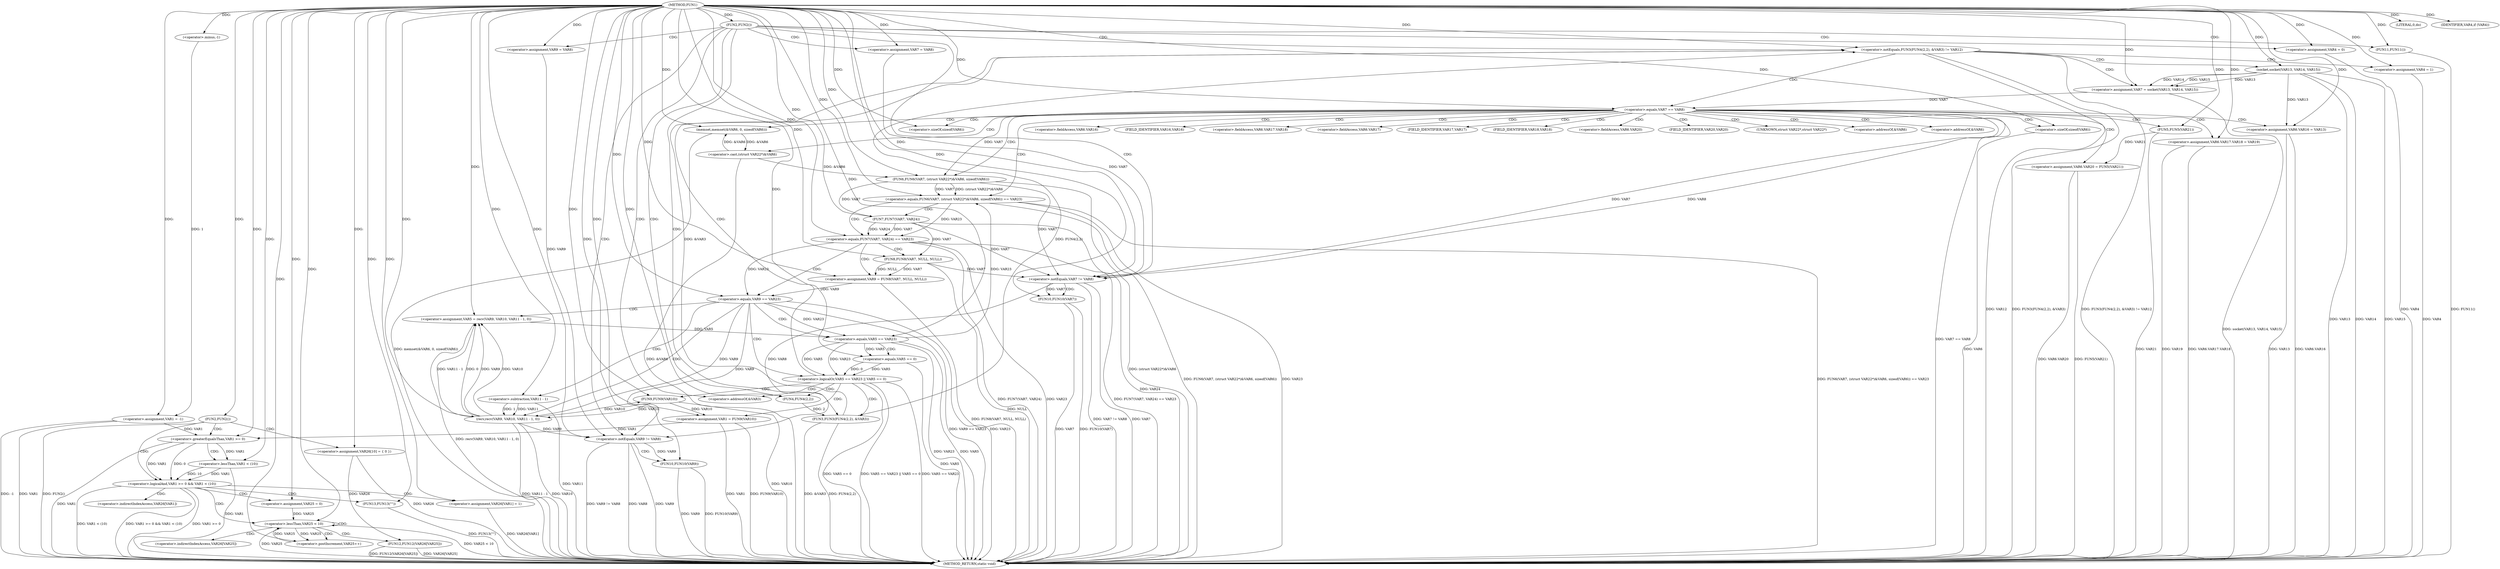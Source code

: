 digraph FUN1 {  
"1000100" [label = "(METHOD,FUN1)" ]
"1000294" [label = "(METHOD_RETURN,static void)" ]
"1000103" [label = "(<operator>.assignment,VAR1 = -1)" ]
"1000105" [label = "(<operator>.minus,-1)" ]
"1000108" [label = "(FUN2,FUN2())" ]
"1000113" [label = "(<operator>.assignment,VAR4 = 0)" ]
"1000119" [label = "(<operator>.assignment,VAR7 = VAR8)" ]
"1000123" [label = "(<operator>.assignment,VAR9 = VAR8)" ]
"1000130" [label = "(<operator>.notEquals,FUN3(FUN4(2,2), &VAR3) != VAR12)" ]
"1000131" [label = "(FUN3,FUN3(FUN4(2,2), &VAR3))" ]
"1000132" [label = "(FUN4,FUN4(2,2))" ]
"1000140" [label = "(<operator>.assignment,VAR4 = 1)" ]
"1000143" [label = "(<operator>.assignment,VAR7 = socket(VAR13, VAR14, VAR15))" ]
"1000145" [label = "(socket,socket(VAR13, VAR14, VAR15))" ]
"1000150" [label = "(<operator>.equals,VAR7 == VAR8)" ]
"1000155" [label = "(memset,memset(&VAR6, 0, sizeof(VAR6)))" ]
"1000159" [label = "(<operator>.sizeOf,sizeof(VAR6))" ]
"1000161" [label = "(<operator>.assignment,VAR6.VAR16 = VAR13)" ]
"1000166" [label = "(<operator>.assignment,VAR6.VAR17.VAR18 = VAR19)" ]
"1000173" [label = "(<operator>.assignment,VAR6.VAR20 = FUN5(VAR21))" ]
"1000177" [label = "(FUN5,FUN5(VAR21))" ]
"1000180" [label = "(<operator>.equals,FUN6(VAR7, (struct VAR22*)&VAR6, sizeof(VAR6)) == VAR23)" ]
"1000181" [label = "(FUN6,FUN6(VAR7, (struct VAR22*)&VAR6, sizeof(VAR6)))" ]
"1000183" [label = "(<operator>.cast,(struct VAR22*)&VAR6)" ]
"1000187" [label = "(<operator>.sizeOf,sizeof(VAR6))" ]
"1000193" [label = "(<operator>.equals,FUN7(VAR7, VAR24) == VAR23)" ]
"1000194" [label = "(FUN7,FUN7(VAR7, VAR24))" ]
"1000200" [label = "(<operator>.assignment,VAR9 = FUN8(VAR7, NULL, NULL))" ]
"1000202" [label = "(FUN8,FUN8(VAR7, NULL, NULL))" ]
"1000207" [label = "(<operator>.equals,VAR9 == VAR23)" ]
"1000212" [label = "(<operator>.assignment,VAR5 = recv(VAR9, VAR10, VAR11 - 1, 0))" ]
"1000214" [label = "(recv,recv(VAR9, VAR10, VAR11 - 1, 0))" ]
"1000217" [label = "(<operator>.subtraction,VAR11 - 1)" ]
"1000222" [label = "(<operator>.logicalOr,VAR5 == VAR23 || VAR5 == 0)" ]
"1000223" [label = "(<operator>.equals,VAR5 == VAR23)" ]
"1000226" [label = "(<operator>.equals,VAR5 == 0)" ]
"1000231" [label = "(<operator>.assignment,VAR1 = FUN9(VAR10))" ]
"1000233" [label = "(FUN9,FUN9(VAR10))" ]
"1000235" [label = "(LITERAL,0,do)" ]
"1000237" [label = "(<operator>.notEquals,VAR7 != VAR8)" ]
"1000241" [label = "(FUN10,FUN10(VAR7))" ]
"1000244" [label = "(<operator>.notEquals,VAR9 != VAR8)" ]
"1000248" [label = "(FUN10,FUN10(VAR9))" ]
"1000251" [label = "(IDENTIFIER,VAR4,if (VAR4))" ]
"1000253" [label = "(FUN11,FUN11())" ]
"1000255" [label = "(FUN2,FUN2())" ]
"1000260" [label = "(<operator>.assignment,VAR26[10] = { 0 })" ]
"1000263" [label = "(<operator>.logicalAnd,VAR1 >= 0 && VAR1 < (10))" ]
"1000264" [label = "(<operator>.greaterEqualsThan,VAR1 >= 0)" ]
"1000267" [label = "(<operator>.lessThan,VAR1 < (10))" ]
"1000271" [label = "(<operator>.assignment,VAR26[VAR1] = 1)" ]
"1000277" [label = "(<operator>.assignment,VAR25 = 0)" ]
"1000280" [label = "(<operator>.lessThan,VAR25 < 10)" ]
"1000283" [label = "(<operator>.postIncrement,VAR25++)" ]
"1000286" [label = "(FUN12,FUN12(VAR26[VAR25]))" ]
"1000292" [label = "(FUN13,FUN13(\"\"))" ]
"1000135" [label = "(<operator>.addressOf,&VAR3)" ]
"1000156" [label = "(<operator>.addressOf,&VAR6)" ]
"1000162" [label = "(<operator>.fieldAccess,VAR6.VAR16)" ]
"1000164" [label = "(FIELD_IDENTIFIER,VAR16,VAR16)" ]
"1000167" [label = "(<operator>.fieldAccess,VAR6.VAR17.VAR18)" ]
"1000168" [label = "(<operator>.fieldAccess,VAR6.VAR17)" ]
"1000170" [label = "(FIELD_IDENTIFIER,VAR17,VAR17)" ]
"1000171" [label = "(FIELD_IDENTIFIER,VAR18,VAR18)" ]
"1000174" [label = "(<operator>.fieldAccess,VAR6.VAR20)" ]
"1000176" [label = "(FIELD_IDENTIFIER,VAR20,VAR20)" ]
"1000184" [label = "(UNKNOWN,struct VAR22*,struct VAR22*)" ]
"1000185" [label = "(<operator>.addressOf,&VAR6)" ]
"1000272" [label = "(<operator>.indirectIndexAccess,VAR26[VAR1])" ]
"1000287" [label = "(<operator>.indirectIndexAccess,VAR26[VAR25])" ]
  "1000183" -> "1000294"  [ label = "DDG: &VAR6"] 
  "1000231" -> "1000294"  [ label = "DDG: FUN9(VAR10)"] 
  "1000180" -> "1000294"  [ label = "DDG: FUN6(VAR7, (struct VAR22*)&VAR6, sizeof(VAR6))"] 
  "1000207" -> "1000294"  [ label = "DDG: VAR9 == VAR23"] 
  "1000248" -> "1000294"  [ label = "DDG: FUN10(VAR9)"] 
  "1000187" -> "1000294"  [ label = "DDG: VAR6"] 
  "1000177" -> "1000294"  [ label = "DDG: VAR21"] 
  "1000130" -> "1000294"  [ label = "DDG: FUN3(FUN4(2,2), &VAR3) != VAR12"] 
  "1000286" -> "1000294"  [ label = "DDG: FUN12(VAR26[VAR25])"] 
  "1000166" -> "1000294"  [ label = "DDG: VAR19"] 
  "1000223" -> "1000294"  [ label = "DDG: VAR23"] 
  "1000193" -> "1000294"  [ label = "DDG: FUN7(VAR7, VAR24)"] 
  "1000226" -> "1000294"  [ label = "DDG: VAR5"] 
  "1000292" -> "1000294"  [ label = "DDG: FUN13(\"\")"] 
  "1000222" -> "1000294"  [ label = "DDG: VAR5 == VAR23"] 
  "1000237" -> "1000294"  [ label = "DDG: VAR7 != VAR8"] 
  "1000207" -> "1000294"  [ label = "DDG: VAR23"] 
  "1000253" -> "1000294"  [ label = "DDG: FUN11()"] 
  "1000280" -> "1000294"  [ label = "DDG: VAR25 < 10"] 
  "1000214" -> "1000294"  [ label = "DDG: VAR10"] 
  "1000286" -> "1000294"  [ label = "DDG: VAR26[VAR25]"] 
  "1000255" -> "1000294"  [ label = "DDG: FUN2()"] 
  "1000103" -> "1000294"  [ label = "DDG: VAR1"] 
  "1000103" -> "1000294"  [ label = "DDG: -1"] 
  "1000222" -> "1000294"  [ label = "DDG: VAR5 == 0"] 
  "1000214" -> "1000294"  [ label = "DDG: VAR11 - 1"] 
  "1000212" -> "1000294"  [ label = "DDG: recv(VAR9, VAR10, VAR11 - 1, 0)"] 
  "1000180" -> "1000294"  [ label = "DDG: VAR23"] 
  "1000237" -> "1000294"  [ label = "DDG: VAR7"] 
  "1000113" -> "1000294"  [ label = "DDG: VAR4"] 
  "1000131" -> "1000294"  [ label = "DDG: FUN4(2,2)"] 
  "1000140" -> "1000294"  [ label = "DDG: VAR4"] 
  "1000264" -> "1000294"  [ label = "DDG: VAR1"] 
  "1000267" -> "1000294"  [ label = "DDG: VAR1"] 
  "1000155" -> "1000294"  [ label = "DDG: memset(&VAR6, 0, sizeof(VAR6))"] 
  "1000166" -> "1000294"  [ label = "DDG: VAR6.VAR17.VAR18"] 
  "1000263" -> "1000294"  [ label = "DDG: VAR1 < (10)"] 
  "1000263" -> "1000294"  [ label = "DDG: VAR1 >= 0 && VAR1 < (10)"] 
  "1000180" -> "1000294"  [ label = "DDG: FUN6(VAR7, (struct VAR22*)&VAR6, sizeof(VAR6)) == VAR23"] 
  "1000263" -> "1000294"  [ label = "DDG: VAR1 >= 0"] 
  "1000217" -> "1000294"  [ label = "DDG: VAR11"] 
  "1000222" -> "1000294"  [ label = "DDG: VAR5 == VAR23 || VAR5 == 0"] 
  "1000145" -> "1000294"  [ label = "DDG: VAR15"] 
  "1000193" -> "1000294"  [ label = "DDG: VAR23"] 
  "1000231" -> "1000294"  [ label = "DDG: VAR1"] 
  "1000131" -> "1000294"  [ label = "DDG: &VAR3"] 
  "1000193" -> "1000294"  [ label = "DDG: FUN7(VAR7, VAR24) == VAR23"] 
  "1000280" -> "1000294"  [ label = "DDG: VAR25"] 
  "1000233" -> "1000294"  [ label = "DDG: VAR10"] 
  "1000241" -> "1000294"  [ label = "DDG: VAR7"] 
  "1000143" -> "1000294"  [ label = "DDG: socket(VAR13, VAR14, VAR15)"] 
  "1000173" -> "1000294"  [ label = "DDG: FUN5(VAR21)"] 
  "1000244" -> "1000294"  [ label = "DDG: VAR9 != VAR8"] 
  "1000150" -> "1000294"  [ label = "DDG: VAR7 == VAR8"] 
  "1000260" -> "1000294"  [ label = "DDG: VAR26"] 
  "1000271" -> "1000294"  [ label = "DDG: VAR26[VAR1]"] 
  "1000202" -> "1000294"  [ label = "DDG: NULL"] 
  "1000244" -> "1000294"  [ label = "DDG: VAR9"] 
  "1000194" -> "1000294"  [ label = "DDG: VAR24"] 
  "1000161" -> "1000294"  [ label = "DDG: VAR6.VAR16"] 
  "1000244" -> "1000294"  [ label = "DDG: VAR8"] 
  "1000145" -> "1000294"  [ label = "DDG: VAR13"] 
  "1000241" -> "1000294"  [ label = "DDG: FUN10(VAR7)"] 
  "1000145" -> "1000294"  [ label = "DDG: VAR14"] 
  "1000181" -> "1000294"  [ label = "DDG: (struct VAR22*)&VAR6"] 
  "1000173" -> "1000294"  [ label = "DDG: VAR6.VAR20"] 
  "1000130" -> "1000294"  [ label = "DDG: VAR12"] 
  "1000248" -> "1000294"  [ label = "DDG: VAR9"] 
  "1000223" -> "1000294"  [ label = "DDG: VAR5"] 
  "1000161" -> "1000294"  [ label = "DDG: VAR13"] 
  "1000130" -> "1000294"  [ label = "DDG: FUN3(FUN4(2,2), &VAR3)"] 
  "1000200" -> "1000294"  [ label = "DDG: FUN8(VAR7, NULL, NULL)"] 
  "1000105" -> "1000103"  [ label = "DDG: 1"] 
  "1000100" -> "1000103"  [ label = "DDG: "] 
  "1000100" -> "1000105"  [ label = "DDG: "] 
  "1000100" -> "1000108"  [ label = "DDG: "] 
  "1000100" -> "1000113"  [ label = "DDG: "] 
  "1000100" -> "1000119"  [ label = "DDG: "] 
  "1000100" -> "1000123"  [ label = "DDG: "] 
  "1000131" -> "1000130"  [ label = "DDG: FUN4(2,2)"] 
  "1000131" -> "1000130"  [ label = "DDG: &VAR3"] 
  "1000132" -> "1000131"  [ label = "DDG: 2"] 
  "1000100" -> "1000132"  [ label = "DDG: "] 
  "1000100" -> "1000130"  [ label = "DDG: "] 
  "1000100" -> "1000140"  [ label = "DDG: "] 
  "1000145" -> "1000143"  [ label = "DDG: VAR13"] 
  "1000145" -> "1000143"  [ label = "DDG: VAR14"] 
  "1000145" -> "1000143"  [ label = "DDG: VAR15"] 
  "1000100" -> "1000143"  [ label = "DDG: "] 
  "1000100" -> "1000145"  [ label = "DDG: "] 
  "1000143" -> "1000150"  [ label = "DDG: VAR7"] 
  "1000100" -> "1000150"  [ label = "DDG: "] 
  "1000183" -> "1000155"  [ label = "DDG: &VAR6"] 
  "1000100" -> "1000155"  [ label = "DDG: "] 
  "1000100" -> "1000159"  [ label = "DDG: "] 
  "1000145" -> "1000161"  [ label = "DDG: VAR13"] 
  "1000100" -> "1000161"  [ label = "DDG: "] 
  "1000100" -> "1000166"  [ label = "DDG: "] 
  "1000177" -> "1000173"  [ label = "DDG: VAR21"] 
  "1000100" -> "1000177"  [ label = "DDG: "] 
  "1000181" -> "1000180"  [ label = "DDG: VAR7"] 
  "1000181" -> "1000180"  [ label = "DDG: (struct VAR22*)&VAR6"] 
  "1000150" -> "1000181"  [ label = "DDG: VAR7"] 
  "1000100" -> "1000181"  [ label = "DDG: "] 
  "1000183" -> "1000181"  [ label = "DDG: &VAR6"] 
  "1000155" -> "1000183"  [ label = "DDG: &VAR6"] 
  "1000100" -> "1000187"  [ label = "DDG: "] 
  "1000223" -> "1000180"  [ label = "DDG: VAR23"] 
  "1000100" -> "1000180"  [ label = "DDG: "] 
  "1000194" -> "1000193"  [ label = "DDG: VAR7"] 
  "1000194" -> "1000193"  [ label = "DDG: VAR24"] 
  "1000181" -> "1000194"  [ label = "DDG: VAR7"] 
  "1000100" -> "1000194"  [ label = "DDG: "] 
  "1000180" -> "1000193"  [ label = "DDG: VAR23"] 
  "1000100" -> "1000193"  [ label = "DDG: "] 
  "1000202" -> "1000200"  [ label = "DDG: VAR7"] 
  "1000202" -> "1000200"  [ label = "DDG: NULL"] 
  "1000100" -> "1000200"  [ label = "DDG: "] 
  "1000194" -> "1000202"  [ label = "DDG: VAR7"] 
  "1000100" -> "1000202"  [ label = "DDG: "] 
  "1000200" -> "1000207"  [ label = "DDG: VAR9"] 
  "1000100" -> "1000207"  [ label = "DDG: "] 
  "1000193" -> "1000207"  [ label = "DDG: VAR23"] 
  "1000214" -> "1000212"  [ label = "DDG: VAR9"] 
  "1000214" -> "1000212"  [ label = "DDG: VAR10"] 
  "1000214" -> "1000212"  [ label = "DDG: VAR11 - 1"] 
  "1000214" -> "1000212"  [ label = "DDG: 0"] 
  "1000100" -> "1000212"  [ label = "DDG: "] 
  "1000207" -> "1000214"  [ label = "DDG: VAR9"] 
  "1000100" -> "1000214"  [ label = "DDG: "] 
  "1000233" -> "1000214"  [ label = "DDG: VAR10"] 
  "1000217" -> "1000214"  [ label = "DDG: VAR11"] 
  "1000217" -> "1000214"  [ label = "DDG: 1"] 
  "1000100" -> "1000217"  [ label = "DDG: "] 
  "1000223" -> "1000222"  [ label = "DDG: VAR5"] 
  "1000223" -> "1000222"  [ label = "DDG: VAR23"] 
  "1000212" -> "1000223"  [ label = "DDG: VAR5"] 
  "1000100" -> "1000223"  [ label = "DDG: "] 
  "1000207" -> "1000223"  [ label = "DDG: VAR23"] 
  "1000226" -> "1000222"  [ label = "DDG: VAR5"] 
  "1000226" -> "1000222"  [ label = "DDG: 0"] 
  "1000223" -> "1000226"  [ label = "DDG: VAR5"] 
  "1000100" -> "1000226"  [ label = "DDG: "] 
  "1000233" -> "1000231"  [ label = "DDG: VAR10"] 
  "1000100" -> "1000231"  [ label = "DDG: "] 
  "1000214" -> "1000233"  [ label = "DDG: VAR10"] 
  "1000100" -> "1000233"  [ label = "DDG: "] 
  "1000100" -> "1000235"  [ label = "DDG: "] 
  "1000181" -> "1000237"  [ label = "DDG: VAR7"] 
  "1000150" -> "1000237"  [ label = "DDG: VAR7"] 
  "1000194" -> "1000237"  [ label = "DDG: VAR7"] 
  "1000202" -> "1000237"  [ label = "DDG: VAR7"] 
  "1000119" -> "1000237"  [ label = "DDG: VAR7"] 
  "1000100" -> "1000237"  [ label = "DDG: "] 
  "1000150" -> "1000237"  [ label = "DDG: VAR8"] 
  "1000237" -> "1000241"  [ label = "DDG: VAR7"] 
  "1000100" -> "1000241"  [ label = "DDG: "] 
  "1000207" -> "1000244"  [ label = "DDG: VAR9"] 
  "1000214" -> "1000244"  [ label = "DDG: VAR9"] 
  "1000123" -> "1000244"  [ label = "DDG: VAR9"] 
  "1000100" -> "1000244"  [ label = "DDG: "] 
  "1000237" -> "1000244"  [ label = "DDG: VAR8"] 
  "1000244" -> "1000248"  [ label = "DDG: VAR9"] 
  "1000100" -> "1000248"  [ label = "DDG: "] 
  "1000100" -> "1000251"  [ label = "DDG: "] 
  "1000100" -> "1000253"  [ label = "DDG: "] 
  "1000100" -> "1000255"  [ label = "DDG: "] 
  "1000100" -> "1000260"  [ label = "DDG: "] 
  "1000264" -> "1000263"  [ label = "DDG: VAR1"] 
  "1000264" -> "1000263"  [ label = "DDG: 0"] 
  "1000103" -> "1000264"  [ label = "DDG: VAR1"] 
  "1000231" -> "1000264"  [ label = "DDG: VAR1"] 
  "1000100" -> "1000264"  [ label = "DDG: "] 
  "1000267" -> "1000263"  [ label = "DDG: VAR1"] 
  "1000267" -> "1000263"  [ label = "DDG: 10"] 
  "1000264" -> "1000267"  [ label = "DDG: VAR1"] 
  "1000100" -> "1000267"  [ label = "DDG: "] 
  "1000100" -> "1000271"  [ label = "DDG: "] 
  "1000100" -> "1000277"  [ label = "DDG: "] 
  "1000283" -> "1000280"  [ label = "DDG: VAR25"] 
  "1000277" -> "1000280"  [ label = "DDG: VAR25"] 
  "1000100" -> "1000280"  [ label = "DDG: "] 
  "1000280" -> "1000283"  [ label = "DDG: VAR25"] 
  "1000100" -> "1000283"  [ label = "DDG: "] 
  "1000260" -> "1000286"  [ label = "DDG: VAR26"] 
  "1000100" -> "1000292"  [ label = "DDG: "] 
  "1000108" -> "1000244"  [ label = "CDG: "] 
  "1000108" -> "1000132"  [ label = "CDG: "] 
  "1000108" -> "1000123"  [ label = "CDG: "] 
  "1000108" -> "1000130"  [ label = "CDG: "] 
  "1000108" -> "1000119"  [ label = "CDG: "] 
  "1000108" -> "1000135"  [ label = "CDG: "] 
  "1000108" -> "1000131"  [ label = "CDG: "] 
  "1000108" -> "1000113"  [ label = "CDG: "] 
  "1000108" -> "1000237"  [ label = "CDG: "] 
  "1000108" -> "1000253"  [ label = "CDG: "] 
  "1000130" -> "1000150"  [ label = "CDG: "] 
  "1000130" -> "1000145"  [ label = "CDG: "] 
  "1000130" -> "1000143"  [ label = "CDG: "] 
  "1000130" -> "1000140"  [ label = "CDG: "] 
  "1000150" -> "1000164"  [ label = "CDG: "] 
  "1000150" -> "1000174"  [ label = "CDG: "] 
  "1000150" -> "1000156"  [ label = "CDG: "] 
  "1000150" -> "1000161"  [ label = "CDG: "] 
  "1000150" -> "1000166"  [ label = "CDG: "] 
  "1000150" -> "1000180"  [ label = "CDG: "] 
  "1000150" -> "1000183"  [ label = "CDG: "] 
  "1000150" -> "1000167"  [ label = "CDG: "] 
  "1000150" -> "1000176"  [ label = "CDG: "] 
  "1000150" -> "1000187"  [ label = "CDG: "] 
  "1000150" -> "1000185"  [ label = "CDG: "] 
  "1000150" -> "1000168"  [ label = "CDG: "] 
  "1000150" -> "1000159"  [ label = "CDG: "] 
  "1000150" -> "1000173"  [ label = "CDG: "] 
  "1000150" -> "1000155"  [ label = "CDG: "] 
  "1000150" -> "1000170"  [ label = "CDG: "] 
  "1000150" -> "1000171"  [ label = "CDG: "] 
  "1000150" -> "1000184"  [ label = "CDG: "] 
  "1000150" -> "1000177"  [ label = "CDG: "] 
  "1000150" -> "1000162"  [ label = "CDG: "] 
  "1000150" -> "1000181"  [ label = "CDG: "] 
  "1000180" -> "1000194"  [ label = "CDG: "] 
  "1000180" -> "1000193"  [ label = "CDG: "] 
  "1000193" -> "1000200"  [ label = "CDG: "] 
  "1000193" -> "1000207"  [ label = "CDG: "] 
  "1000193" -> "1000202"  [ label = "CDG: "] 
  "1000207" -> "1000222"  [ label = "CDG: "] 
  "1000207" -> "1000214"  [ label = "CDG: "] 
  "1000207" -> "1000217"  [ label = "CDG: "] 
  "1000207" -> "1000212"  [ label = "CDG: "] 
  "1000207" -> "1000223"  [ label = "CDG: "] 
  "1000222" -> "1000233"  [ label = "CDG: "] 
  "1000222" -> "1000231"  [ label = "CDG: "] 
  "1000222" -> "1000132"  [ label = "CDG: "] 
  "1000222" -> "1000130"  [ label = "CDG: "] 
  "1000222" -> "1000135"  [ label = "CDG: "] 
  "1000222" -> "1000131"  [ label = "CDG: "] 
  "1000223" -> "1000226"  [ label = "CDG: "] 
  "1000237" -> "1000241"  [ label = "CDG: "] 
  "1000244" -> "1000248"  [ label = "CDG: "] 
  "1000255" -> "1000260"  [ label = "CDG: "] 
  "1000255" -> "1000263"  [ label = "CDG: "] 
  "1000255" -> "1000264"  [ label = "CDG: "] 
  "1000263" -> "1000277"  [ label = "CDG: "] 
  "1000263" -> "1000292"  [ label = "CDG: "] 
  "1000263" -> "1000272"  [ label = "CDG: "] 
  "1000263" -> "1000271"  [ label = "CDG: "] 
  "1000263" -> "1000280"  [ label = "CDG: "] 
  "1000264" -> "1000267"  [ label = "CDG: "] 
  "1000280" -> "1000286"  [ label = "CDG: "] 
  "1000280" -> "1000283"  [ label = "CDG: "] 
  "1000280" -> "1000280"  [ label = "CDG: "] 
  "1000280" -> "1000287"  [ label = "CDG: "] 
}

